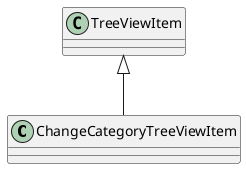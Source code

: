 @startuml
class ChangeCategoryTreeViewItem {
}
TreeViewItem <|-- ChangeCategoryTreeViewItem
@enduml
